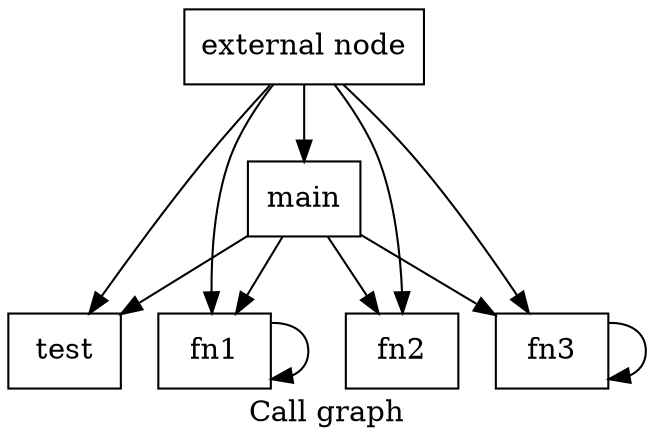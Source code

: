 digraph "Call graph" {
	label="Call graph";

	Node0x60007d720 [shape=record,label="{external node}"];
	Node0x60007d720 -> Node0x60007d7e0;
	Node0x60007d720 -> Node0x600086520;
	Node0x60007d720 -> Node0x6000865f0;
	Node0x60007d720 -> Node0x6000866c0;
	Node0x60007d720 -> Node0x600086740;
	Node0x60007d7e0 [shape=record,label="{test}"];
	Node0x600086520 [shape=record,label="{fn1}"];
	Node0x600086520 -> Node0x600086520;
	Node0x6000865f0 [shape=record,label="{fn2}"];
	Node0x6000866c0 [shape=record,label="{fn3}"];
	Node0x6000866c0 -> Node0x6000866c0;
	Node0x600086740 [shape=record,label="{main}"];
	Node0x600086740 -> Node0x60007d7e0;
	Node0x600086740 -> Node0x600086520;
	Node0x600086740 -> Node0x6000865f0;
	Node0x600086740 -> Node0x6000866c0;
}
